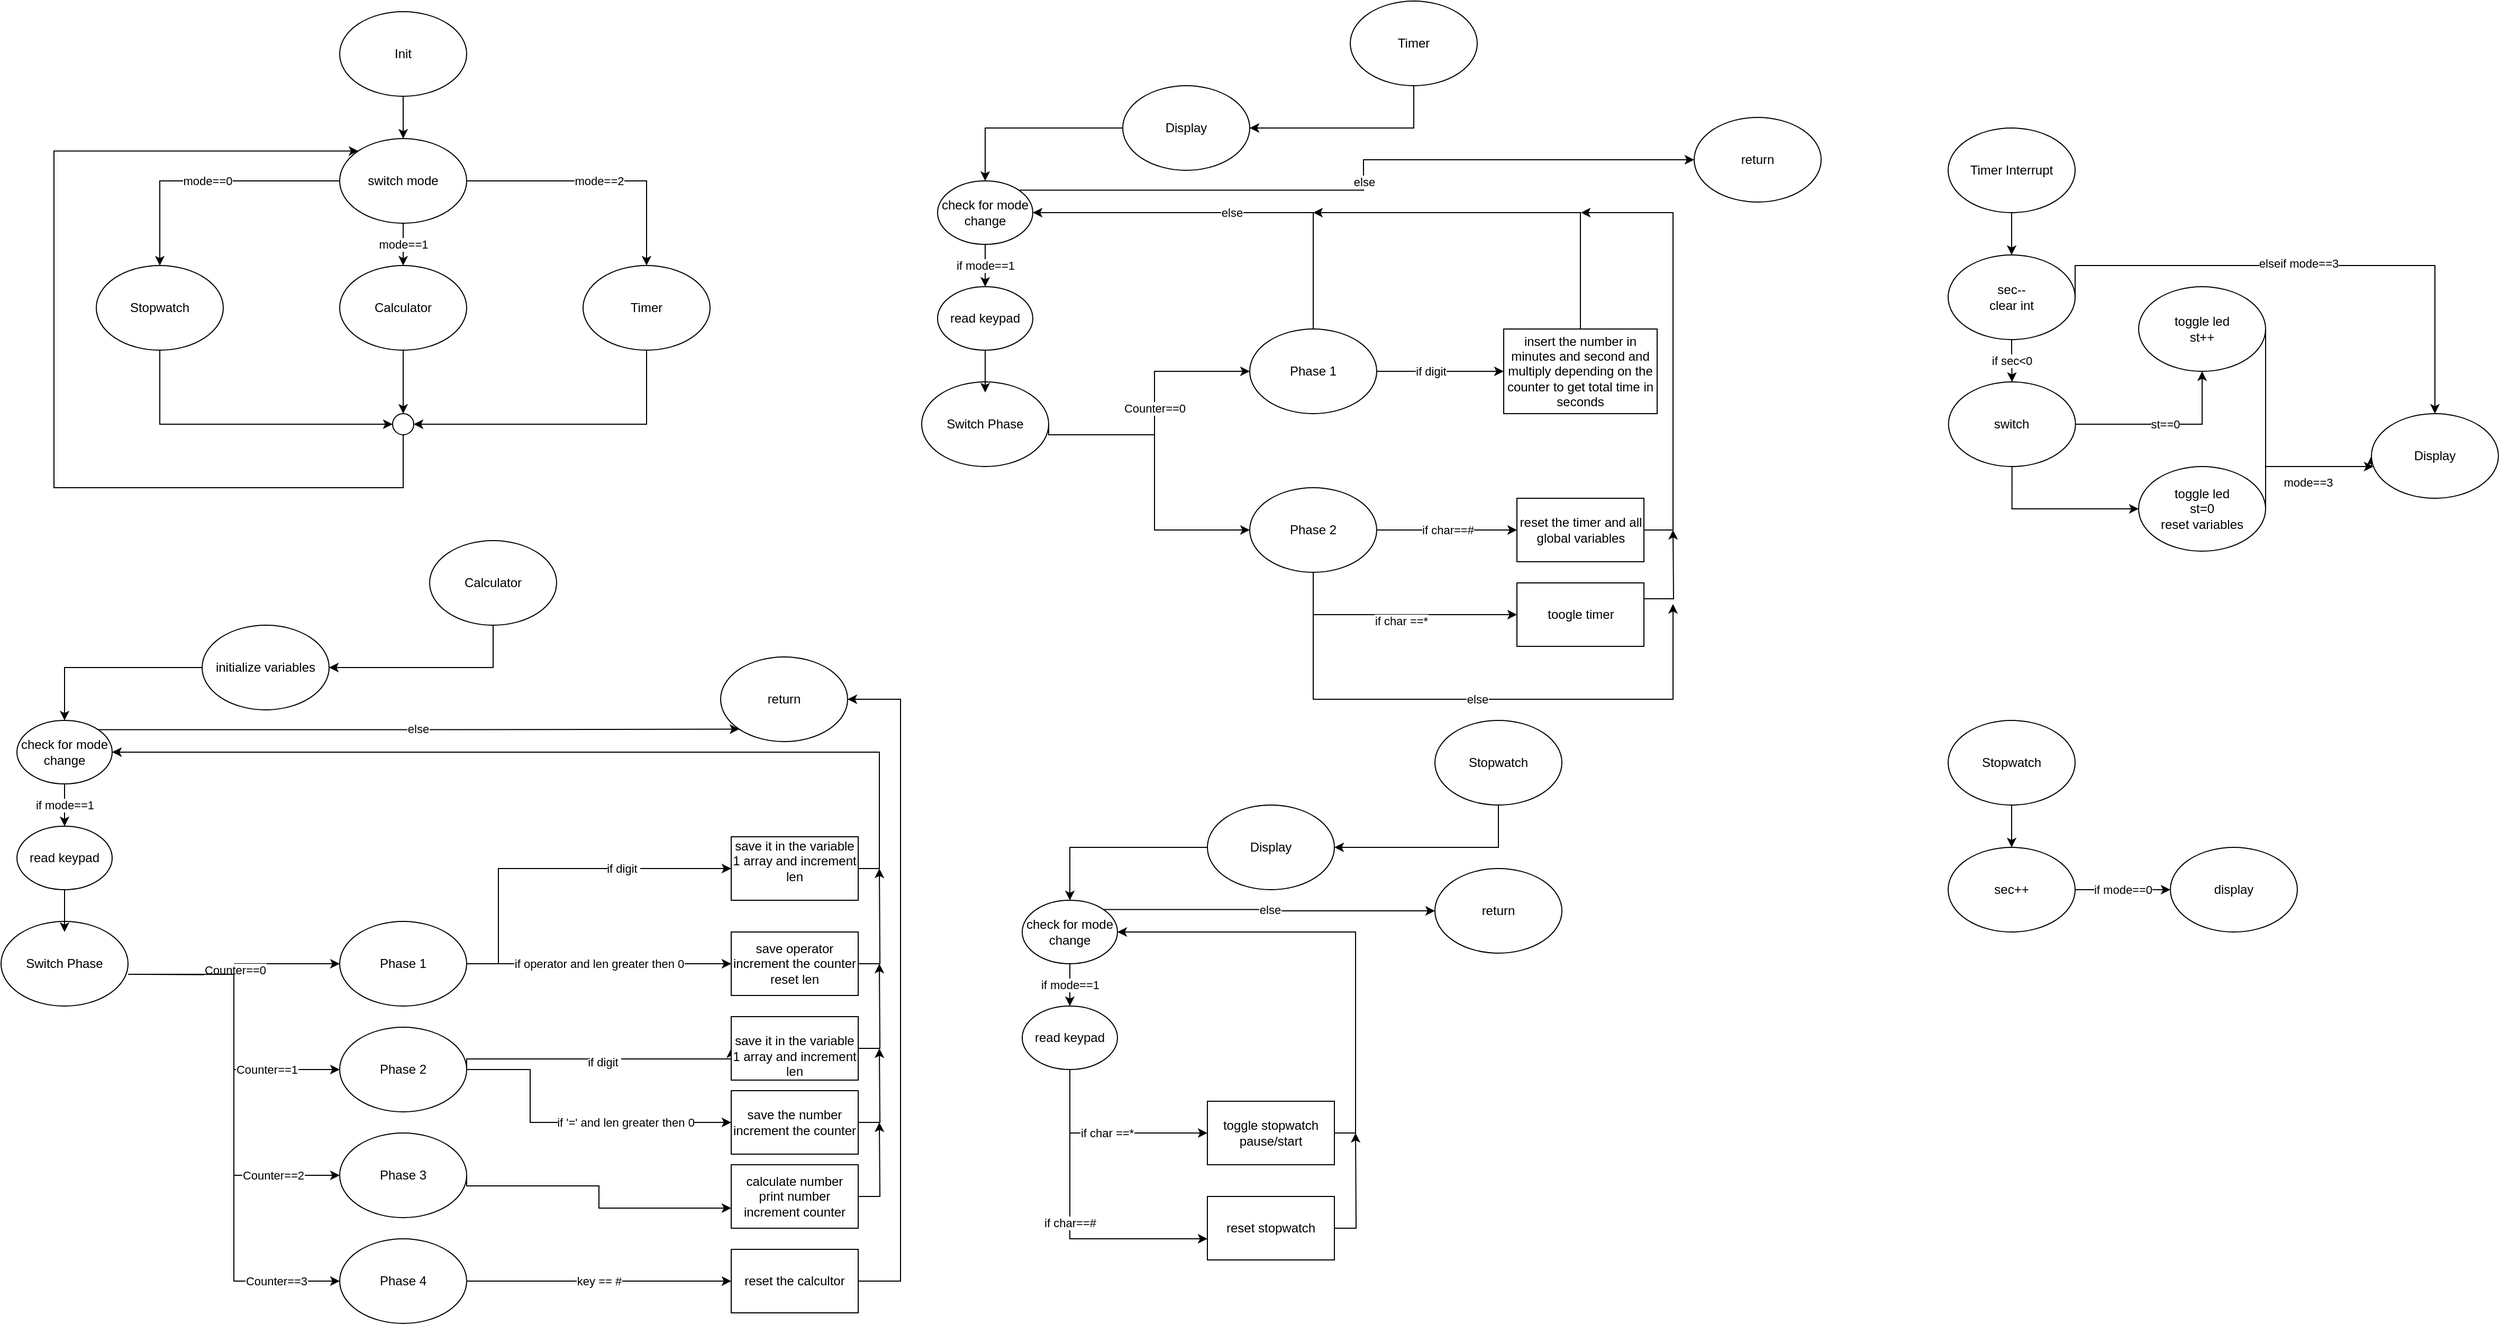 <mxfile version="20.7.4" type="github">
  <diagram id="77W4f3BD5xBHwO88Eti_" name="Page-1">
    <mxGraphModel dx="1032" dy="458" grid="1" gridSize="10" guides="1" tooltips="1" connect="1" arrows="1" fold="1" page="1" pageScale="1" pageWidth="850" pageHeight="1100" math="0" shadow="0">
      <root>
        <mxCell id="0" />
        <mxCell id="1" parent="0" />
        <mxCell id="eg7OGDqjugm1QDnJoyaa-2" style="edgeStyle=orthogonalEdgeStyle;rounded=0;orthogonalLoop=1;jettySize=auto;html=1;" parent="1" source="eg7OGDqjugm1QDnJoyaa-1" target="eg7OGDqjugm1QDnJoyaa-3" edge="1">
          <mxGeometry relative="1" as="geometry">
            <mxPoint x="400" y="170" as="targetPoint" />
          </mxGeometry>
        </mxCell>
        <mxCell id="eg7OGDqjugm1QDnJoyaa-1" value="Init" style="ellipse;whiteSpace=wrap;html=1;" parent="1" vertex="1">
          <mxGeometry x="340" y="10" width="120" height="80" as="geometry" />
        </mxCell>
        <mxCell id="eg7OGDqjugm1QDnJoyaa-4" value="mode==0" style="edgeStyle=orthogonalEdgeStyle;rounded=0;orthogonalLoop=1;jettySize=auto;html=1;entryX=0.5;entryY=0;entryDx=0;entryDy=0;" parent="1" source="eg7OGDqjugm1QDnJoyaa-3" target="eg7OGDqjugm1QDnJoyaa-5" edge="1">
          <mxGeometry relative="1" as="geometry">
            <mxPoint x="160" y="240" as="targetPoint" />
          </mxGeometry>
        </mxCell>
        <mxCell id="eg7OGDqjugm1QDnJoyaa-8" value="mode==1" style="edgeStyle=orthogonalEdgeStyle;rounded=0;orthogonalLoop=1;jettySize=auto;html=1;entryX=0.5;entryY=0;entryDx=0;entryDy=0;" parent="1" source="eg7OGDqjugm1QDnJoyaa-3" target="eg7OGDqjugm1QDnJoyaa-6" edge="1">
          <mxGeometry relative="1" as="geometry" />
        </mxCell>
        <mxCell id="eg7OGDqjugm1QDnJoyaa-9" value="mode==2" style="edgeStyle=orthogonalEdgeStyle;rounded=0;orthogonalLoop=1;jettySize=auto;html=1;exitX=1;exitY=0.5;exitDx=0;exitDy=0;entryX=0.5;entryY=0;entryDx=0;entryDy=0;" parent="1" source="eg7OGDqjugm1QDnJoyaa-3" target="eg7OGDqjugm1QDnJoyaa-7" edge="1">
          <mxGeometry relative="1" as="geometry" />
        </mxCell>
        <mxCell id="eg7OGDqjugm1QDnJoyaa-3" value="switch mode" style="ellipse;whiteSpace=wrap;html=1;" parent="1" vertex="1">
          <mxGeometry x="340" y="130" width="120" height="80" as="geometry" />
        </mxCell>
        <mxCell id="eg7OGDqjugm1QDnJoyaa-10" style="edgeStyle=orthogonalEdgeStyle;rounded=0;orthogonalLoop=1;jettySize=auto;html=1;entryX=0;entryY=0.5;entryDx=0;entryDy=0;" parent="1" source="eg7OGDqjugm1QDnJoyaa-5" target="eg7OGDqjugm1QDnJoyaa-13" edge="1">
          <mxGeometry relative="1" as="geometry">
            <mxPoint x="170" y="400" as="targetPoint" />
            <Array as="points">
              <mxPoint x="170" y="400" />
            </Array>
          </mxGeometry>
        </mxCell>
        <mxCell id="eg7OGDqjugm1QDnJoyaa-5" value="Stopwatch" style="ellipse;whiteSpace=wrap;html=1;" parent="1" vertex="1">
          <mxGeometry x="110" y="250" width="120" height="80" as="geometry" />
        </mxCell>
        <mxCell id="eg7OGDqjugm1QDnJoyaa-11" style="edgeStyle=orthogonalEdgeStyle;rounded=0;orthogonalLoop=1;jettySize=auto;html=1;" parent="1" source="eg7OGDqjugm1QDnJoyaa-6" target="eg7OGDqjugm1QDnJoyaa-13" edge="1">
          <mxGeometry relative="1" as="geometry">
            <mxPoint x="400" y="370" as="targetPoint" />
          </mxGeometry>
        </mxCell>
        <mxCell id="eg7OGDqjugm1QDnJoyaa-6" value="Calculator" style="ellipse;whiteSpace=wrap;html=1;" parent="1" vertex="1">
          <mxGeometry x="340" y="250" width="120" height="80" as="geometry" />
        </mxCell>
        <mxCell id="eg7OGDqjugm1QDnJoyaa-16" style="edgeStyle=orthogonalEdgeStyle;rounded=0;orthogonalLoop=1;jettySize=auto;html=1;exitX=0.5;exitY=1;exitDx=0;exitDy=0;entryX=1;entryY=0.5;entryDx=0;entryDy=0;" parent="1" source="eg7OGDqjugm1QDnJoyaa-7" target="eg7OGDqjugm1QDnJoyaa-13" edge="1">
          <mxGeometry relative="1" as="geometry" />
        </mxCell>
        <mxCell id="eg7OGDqjugm1QDnJoyaa-7" value="Timer" style="ellipse;whiteSpace=wrap;html=1;" parent="1" vertex="1">
          <mxGeometry x="570" y="250" width="120" height="80" as="geometry" />
        </mxCell>
        <mxCell id="eg7OGDqjugm1QDnJoyaa-15" style="edgeStyle=orthogonalEdgeStyle;rounded=0;orthogonalLoop=1;jettySize=auto;html=1;entryX=0;entryY=0;entryDx=0;entryDy=0;" parent="1" source="eg7OGDqjugm1QDnJoyaa-13" target="eg7OGDqjugm1QDnJoyaa-3" edge="1">
          <mxGeometry relative="1" as="geometry">
            <mxPoint x="70" y="40" as="targetPoint" />
            <Array as="points">
              <mxPoint x="400" y="460" />
              <mxPoint x="70" y="460" />
              <mxPoint x="70" y="142" />
            </Array>
          </mxGeometry>
        </mxCell>
        <mxCell id="eg7OGDqjugm1QDnJoyaa-13" value="" style="ellipse;whiteSpace=wrap;html=1;" parent="1" vertex="1">
          <mxGeometry x="390" y="390" width="20" height="20" as="geometry" />
        </mxCell>
        <mxCell id="eg7OGDqjugm1QDnJoyaa-19" style="edgeStyle=orthogonalEdgeStyle;rounded=0;orthogonalLoop=1;jettySize=auto;html=1;exitX=0.5;exitY=1;exitDx=0;exitDy=0;entryX=1;entryY=0.5;entryDx=0;entryDy=0;" parent="1" source="eg7OGDqjugm1QDnJoyaa-17" target="eg7OGDqjugm1QDnJoyaa-20" edge="1">
          <mxGeometry relative="1" as="geometry">
            <mxPoint x="170" y="770" as="targetPoint" />
            <Array as="points" />
          </mxGeometry>
        </mxCell>
        <mxCell id="eg7OGDqjugm1QDnJoyaa-17" value="Calculator" style="ellipse;whiteSpace=wrap;html=1;" parent="1" vertex="1">
          <mxGeometry x="425" y="510" width="120" height="80" as="geometry" />
        </mxCell>
        <mxCell id="eg7OGDqjugm1QDnJoyaa-50" style="edgeStyle=orthogonalEdgeStyle;rounded=0;orthogonalLoop=1;jettySize=auto;html=1;exitX=0;exitY=0.5;exitDx=0;exitDy=0;" parent="1" source="eg7OGDqjugm1QDnJoyaa-20" target="eg7OGDqjugm1QDnJoyaa-51" edge="1">
          <mxGeometry relative="1" as="geometry">
            <mxPoint x="170.308" y="720" as="targetPoint" />
          </mxGeometry>
        </mxCell>
        <mxCell id="eg7OGDqjugm1QDnJoyaa-20" value="initialize variables" style="ellipse;whiteSpace=wrap;html=1;" parent="1" vertex="1">
          <mxGeometry x="210" y="590" width="120" height="80" as="geometry" />
        </mxCell>
        <mxCell id="eg7OGDqjugm1QDnJoyaa-23" value="Counter==0" style="edgeStyle=orthogonalEdgeStyle;rounded=0;orthogonalLoop=1;jettySize=auto;html=1;exitX=1;exitY=0.5;exitDx=0;exitDy=0;" parent="1" target="eg7OGDqjugm1QDnJoyaa-24" edge="1">
          <mxGeometry relative="1" as="geometry">
            <mxPoint x="360" y="890" as="targetPoint" />
            <mxPoint x="140.0" y="920" as="sourcePoint" />
          </mxGeometry>
        </mxCell>
        <mxCell id="eg7OGDqjugm1QDnJoyaa-25" value="&lt;span style=&quot;color: rgb(0, 0, 0); font-family: Helvetica; font-size: 11px; font-style: normal; font-variant-ligatures: normal; font-variant-caps: normal; font-weight: 400; letter-spacing: normal; orphans: 2; text-align: center; text-indent: 0px; text-transform: none; widows: 2; word-spacing: 0px; -webkit-text-stroke-width: 0px; background-color: rgb(255, 255, 255); text-decoration-thickness: initial; text-decoration-style: initial; text-decoration-color: initial; float: none; display: inline !important;&quot;&gt;Counter==1&lt;/span&gt;" style="edgeStyle=orthogonalEdgeStyle;rounded=0;orthogonalLoop=1;jettySize=auto;html=1;exitX=1;exitY=0.5;exitDx=0;exitDy=0;" parent="1" target="eg7OGDqjugm1QDnJoyaa-26" edge="1">
          <mxGeometry x="0.524" relative="1" as="geometry">
            <mxPoint x="250" y="1060" as="targetPoint" />
            <mxPoint x="140.0" y="920" as="sourcePoint" />
            <Array as="points">
              <mxPoint x="240" y="920" />
              <mxPoint x="240" y="1010" />
            </Array>
            <mxPoint as="offset" />
          </mxGeometry>
        </mxCell>
        <mxCell id="eg7OGDqjugm1QDnJoyaa-28" value="&lt;span style=&quot;color: rgb(0, 0, 0); font-family: Helvetica; font-size: 11px; font-style: normal; font-variant-ligatures: normal; font-variant-caps: normal; font-weight: 400; letter-spacing: normal; orphans: 2; text-align: center; text-indent: 0px; text-transform: none; widows: 2; word-spacing: 0px; -webkit-text-stroke-width: 0px; background-color: rgb(255, 255, 255); text-decoration-thickness: initial; text-decoration-style: initial; text-decoration-color: initial; float: none; display: inline !important;&quot;&gt;Counter==2&lt;/span&gt;" style="edgeStyle=orthogonalEdgeStyle;rounded=0;orthogonalLoop=1;jettySize=auto;html=1;exitX=1;exitY=0.5;exitDx=0;exitDy=0;entryX=0;entryY=0.5;entryDx=0;entryDy=0;" parent="1" target="eg7OGDqjugm1QDnJoyaa-27" edge="1">
          <mxGeometry x="0.677" relative="1" as="geometry">
            <mxPoint x="140.0" y="920" as="sourcePoint" />
            <Array as="points">
              <mxPoint x="240" y="920" />
              <mxPoint x="240" y="1110" />
            </Array>
            <mxPoint as="offset" />
          </mxGeometry>
        </mxCell>
        <mxCell id="eg7OGDqjugm1QDnJoyaa-30" value="&lt;span style=&quot;color: rgb(0, 0, 0); font-family: Helvetica; font-size: 11px; font-style: normal; font-variant-ligatures: normal; font-variant-caps: normal; font-weight: 400; letter-spacing: normal; orphans: 2; text-align: center; text-indent: 0px; text-transform: none; widows: 2; word-spacing: 0px; -webkit-text-stroke-width: 0px; background-color: rgb(255, 255, 255); text-decoration-thickness: initial; text-decoration-style: initial; text-decoration-color: initial; float: none; display: inline !important;&quot;&gt;Counter==3&lt;/span&gt;" style="edgeStyle=orthogonalEdgeStyle;rounded=0;orthogonalLoop=1;jettySize=auto;html=1;exitX=1;exitY=0.5;exitDx=0;exitDy=0;entryX=0;entryY=0.5;entryDx=0;entryDy=0;" parent="1" target="eg7OGDqjugm1QDnJoyaa-29" edge="1">
          <mxGeometry x="0.756" relative="1" as="geometry">
            <mxPoint x="140.0" y="920" as="sourcePoint" />
            <Array as="points">
              <mxPoint x="240" y="920" />
              <mxPoint x="240" y="1210" />
            </Array>
            <mxPoint as="offset" />
          </mxGeometry>
        </mxCell>
        <mxCell id="eg7OGDqjugm1QDnJoyaa-22" value="Switch Phase" style="ellipse;whiteSpace=wrap;html=1;" parent="1" vertex="1">
          <mxGeometry x="20" y="870" width="120" height="80" as="geometry" />
        </mxCell>
        <mxCell id="eg7OGDqjugm1QDnJoyaa-33" value="if digit&amp;nbsp;" style="edgeStyle=orthogonalEdgeStyle;rounded=0;orthogonalLoop=1;jettySize=auto;html=1;entryX=0;entryY=0.5;entryDx=0;entryDy=0;exitX=1;exitY=0.5;exitDx=0;exitDy=0;" parent="1" source="eg7OGDqjugm1QDnJoyaa-24" target="eg7OGDqjugm1QDnJoyaa-39" edge="1">
          <mxGeometry x="0.398" relative="1" as="geometry">
            <mxPoint x="700" y="820" as="targetPoint" />
            <mxPoint x="480" y="900" as="sourcePoint" />
            <Array as="points">
              <mxPoint x="490" y="910" />
              <mxPoint x="490" y="820" />
            </Array>
            <mxPoint as="offset" />
          </mxGeometry>
        </mxCell>
        <mxCell id="eg7OGDqjugm1QDnJoyaa-35" value="if operator and len greater then 0" style="edgeStyle=orthogonalEdgeStyle;rounded=0;orthogonalLoop=1;jettySize=auto;html=1;exitX=1;exitY=0.5;exitDx=0;exitDy=0;" parent="1" source="eg7OGDqjugm1QDnJoyaa-24" target="eg7OGDqjugm1QDnJoyaa-40" edge="1">
          <mxGeometry relative="1" as="geometry">
            <mxPoint x="700" y="910" as="targetPoint" />
          </mxGeometry>
        </mxCell>
        <mxCell id="eg7OGDqjugm1QDnJoyaa-24" value="Phase 1" style="ellipse;whiteSpace=wrap;html=1;" parent="1" vertex="1">
          <mxGeometry x="340" y="870" width="120" height="80" as="geometry" />
        </mxCell>
        <mxCell id="eg7OGDqjugm1QDnJoyaa-37" value="&#xa;&lt;span style=&quot;color: rgb(0, 0, 0); font-family: Helvetica; font-size: 11px; font-style: normal; font-variant-ligatures: normal; font-variant-caps: normal; font-weight: 400; letter-spacing: normal; orphans: 2; text-align: center; text-indent: 0px; text-transform: none; widows: 2; word-spacing: 0px; -webkit-text-stroke-width: 0px; background-color: rgb(255, 255, 255); text-decoration-thickness: initial; text-decoration-style: initial; text-decoration-color: initial; float: none; display: inline !important;&quot;&gt;if digit&amp;nbsp;&lt;/span&gt;&#xa;&#xa;" style="edgeStyle=orthogonalEdgeStyle;rounded=0;orthogonalLoop=1;jettySize=auto;html=1;exitX=1;exitY=0.5;exitDx=0;exitDy=0;entryX=0;entryY=0.5;entryDx=0;entryDy=0;" parent="1" source="eg7OGDqjugm1QDnJoyaa-26" target="eg7OGDqjugm1QDnJoyaa-41" edge="1">
          <mxGeometry x="0.037" y="-10" relative="1" as="geometry">
            <mxPoint x="700" y="1000" as="targetPoint" />
            <Array as="points">
              <mxPoint x="460" y="1000" />
            </Array>
            <mxPoint as="offset" />
          </mxGeometry>
        </mxCell>
        <mxCell id="eg7OGDqjugm1QDnJoyaa-42" value="&lt;span style=&quot;color: rgb(0, 0, 0); font-family: Helvetica; font-size: 11px; font-style: normal; font-variant-ligatures: normal; font-variant-caps: normal; font-weight: 400; letter-spacing: normal; orphans: 2; text-align: center; text-indent: 0px; text-transform: none; widows: 2; word-spacing: 0px; -webkit-text-stroke-width: 0px; background-color: rgb(255, 255, 255); text-decoration-thickness: initial; text-decoration-style: initial; text-decoration-color: initial; float: none; display: inline !important;&quot;&gt;if &#39;=&#39; and len greater then 0&lt;/span&gt;" style="edgeStyle=orthogonalEdgeStyle;rounded=0;orthogonalLoop=1;jettySize=auto;html=1;exitX=1;exitY=0.5;exitDx=0;exitDy=0;" parent="1" source="eg7OGDqjugm1QDnJoyaa-26" target="eg7OGDqjugm1QDnJoyaa-43" edge="1">
          <mxGeometry x="0.333" relative="1" as="geometry">
            <mxPoint x="490" y="1060" as="targetPoint" />
            <Array as="points">
              <mxPoint x="520" y="1010" />
              <mxPoint x="520" y="1060" />
            </Array>
            <mxPoint as="offset" />
          </mxGeometry>
        </mxCell>
        <mxCell id="eg7OGDqjugm1QDnJoyaa-26" value="Phase 2" style="ellipse;whiteSpace=wrap;html=1;" parent="1" vertex="1">
          <mxGeometry x="340" y="970" width="120" height="80" as="geometry" />
        </mxCell>
        <mxCell id="eg7OGDqjugm1QDnJoyaa-44" style="edgeStyle=orthogonalEdgeStyle;rounded=0;orthogonalLoop=1;jettySize=auto;html=1;exitX=1;exitY=0.5;exitDx=0;exitDy=0;" parent="1" source="eg7OGDqjugm1QDnJoyaa-27" target="eg7OGDqjugm1QDnJoyaa-45" edge="1">
          <mxGeometry relative="1" as="geometry">
            <mxPoint x="670" y="1130" as="targetPoint" />
            <Array as="points">
              <mxPoint x="460" y="1120" />
              <mxPoint x="585" y="1120" />
              <mxPoint x="585" y="1141" />
            </Array>
          </mxGeometry>
        </mxCell>
        <mxCell id="eg7OGDqjugm1QDnJoyaa-27" value="Phase 3" style="ellipse;whiteSpace=wrap;html=1;" parent="1" vertex="1">
          <mxGeometry x="340" y="1070" width="120" height="80" as="geometry" />
        </mxCell>
        <mxCell id="eg7OGDqjugm1QDnJoyaa-46" value="key == #" style="edgeStyle=orthogonalEdgeStyle;rounded=0;orthogonalLoop=1;jettySize=auto;html=1;exitX=1;exitY=0.5;exitDx=0;exitDy=0;" parent="1" source="eg7OGDqjugm1QDnJoyaa-29" target="eg7OGDqjugm1QDnJoyaa-47" edge="1">
          <mxGeometry relative="1" as="geometry">
            <mxPoint x="700" y="1210" as="targetPoint" />
          </mxGeometry>
        </mxCell>
        <mxCell id="eg7OGDqjugm1QDnJoyaa-29" value="Phase 4" style="ellipse;whiteSpace=wrap;html=1;" parent="1" vertex="1">
          <mxGeometry x="340" y="1170" width="120" height="80" as="geometry" />
        </mxCell>
        <mxCell id="eg7OGDqjugm1QDnJoyaa-32" style="edgeStyle=orthogonalEdgeStyle;rounded=0;orthogonalLoop=1;jettySize=auto;html=1;exitX=0.5;exitY=1;exitDx=0;exitDy=0;entryX=0.5;entryY=0;entryDx=0;entryDy=0;" parent="1" source="eg7OGDqjugm1QDnJoyaa-31" edge="1">
          <mxGeometry relative="1" as="geometry">
            <mxPoint x="80" y="880" as="targetPoint" />
          </mxGeometry>
        </mxCell>
        <mxCell id="eg7OGDqjugm1QDnJoyaa-31" value="read keypad" style="ellipse;whiteSpace=wrap;html=1;" parent="1" vertex="1">
          <mxGeometry x="35" y="780" width="90" height="60" as="geometry" />
        </mxCell>
        <mxCell id="eg7OGDqjugm1QDnJoyaa-49" style="edgeStyle=orthogonalEdgeStyle;rounded=0;orthogonalLoop=1;jettySize=auto;html=1;exitX=1;exitY=0.5;exitDx=0;exitDy=0;entryX=1;entryY=0.5;entryDx=0;entryDy=0;" parent="1" source="eg7OGDqjugm1QDnJoyaa-39" target="eg7OGDqjugm1QDnJoyaa-51" edge="1">
          <mxGeometry relative="1" as="geometry">
            <mxPoint x="230" y="750" as="targetPoint" />
          </mxGeometry>
        </mxCell>
        <mxCell id="eg7OGDqjugm1QDnJoyaa-39" value="&#xa;&lt;span style=&quot;color: rgb(0, 0, 0); font-family: Helvetica; font-size: 12px; font-style: normal; font-variant-ligatures: normal; font-variant-caps: normal; font-weight: 400; letter-spacing: normal; orphans: 2; text-align: center; text-indent: 0px; text-transform: none; widows: 2; word-spacing: 0px; -webkit-text-stroke-width: 0px; background-color: rgb(251, 251, 251); text-decoration-thickness: initial; text-decoration-style: initial; text-decoration-color: initial; float: none; display: inline !important;&quot;&gt;save it in the variable 1 array and increment len&lt;/span&gt;&#xa;&#xa;" style="rounded=0;whiteSpace=wrap;html=1;" parent="1" vertex="1">
          <mxGeometry x="710" y="790" width="120" height="60" as="geometry" />
        </mxCell>
        <mxCell id="eg7OGDqjugm1QDnJoyaa-53" style="edgeStyle=orthogonalEdgeStyle;rounded=0;orthogonalLoop=1;jettySize=auto;html=1;exitX=1;exitY=0.5;exitDx=0;exitDy=0;" parent="1" source="eg7OGDqjugm1QDnJoyaa-40" edge="1">
          <mxGeometry relative="1" as="geometry">
            <mxPoint x="850.0" y="820" as="targetPoint" />
          </mxGeometry>
        </mxCell>
        <mxCell id="eg7OGDqjugm1QDnJoyaa-40" value="save operator&lt;br&gt;increment the counter&lt;br&gt;reset len" style="rounded=0;whiteSpace=wrap;html=1;" parent="1" vertex="1">
          <mxGeometry x="710" y="880" width="120" height="60" as="geometry" />
        </mxCell>
        <mxCell id="eg7OGDqjugm1QDnJoyaa-54" style="edgeStyle=orthogonalEdgeStyle;rounded=0;orthogonalLoop=1;jettySize=auto;html=1;exitX=1;exitY=0.5;exitDx=0;exitDy=0;" parent="1" source="eg7OGDqjugm1QDnJoyaa-41" edge="1">
          <mxGeometry relative="1" as="geometry">
            <mxPoint x="850.0" y="910" as="targetPoint" />
          </mxGeometry>
        </mxCell>
        <mxCell id="eg7OGDqjugm1QDnJoyaa-41" value="&lt;br style=&quot;border-color: var(--border-color);&quot;&gt;&lt;span style=&quot;border-color: var(--border-color);&quot;&gt;save it in the variable 1 array and increment len&lt;/span&gt;" style="rounded=0;whiteSpace=wrap;html=1;" parent="1" vertex="1">
          <mxGeometry x="710" y="960" width="120" height="60" as="geometry" />
        </mxCell>
        <mxCell id="eg7OGDqjugm1QDnJoyaa-55" style="edgeStyle=orthogonalEdgeStyle;rounded=0;orthogonalLoop=1;jettySize=auto;html=1;exitX=1;exitY=0.5;exitDx=0;exitDy=0;" parent="1" source="eg7OGDqjugm1QDnJoyaa-43" edge="1">
          <mxGeometry relative="1" as="geometry">
            <mxPoint x="850" y="990" as="targetPoint" />
          </mxGeometry>
        </mxCell>
        <mxCell id="eg7OGDqjugm1QDnJoyaa-43" value="save the number&lt;br&gt;increment the counter" style="rounded=0;whiteSpace=wrap;html=1;" parent="1" vertex="1">
          <mxGeometry x="710" y="1030" width="120" height="60" as="geometry" />
        </mxCell>
        <mxCell id="eg7OGDqjugm1QDnJoyaa-56" style="edgeStyle=orthogonalEdgeStyle;rounded=0;orthogonalLoop=1;jettySize=auto;html=1;exitX=1;exitY=0.5;exitDx=0;exitDy=0;" parent="1" source="eg7OGDqjugm1QDnJoyaa-45" edge="1">
          <mxGeometry relative="1" as="geometry">
            <mxPoint x="850" y="1060" as="targetPoint" />
          </mxGeometry>
        </mxCell>
        <mxCell id="eg7OGDqjugm1QDnJoyaa-45" value="calculate number&lt;br&gt;print number&lt;br&gt;increment counter" style="rounded=0;whiteSpace=wrap;html=1;" parent="1" vertex="1">
          <mxGeometry x="710" y="1100" width="120" height="60" as="geometry" />
        </mxCell>
        <mxCell id="eg7OGDqjugm1QDnJoyaa-48" style="edgeStyle=orthogonalEdgeStyle;rounded=0;orthogonalLoop=1;jettySize=auto;html=1;exitX=1;exitY=0.5;exitDx=0;exitDy=0;entryX=1;entryY=0.5;entryDx=0;entryDy=0;" parent="1" source="eg7OGDqjugm1QDnJoyaa-47" target="eg7OGDqjugm1QDnJoyaa-58" edge="1">
          <mxGeometry relative="1" as="geometry">
            <mxPoint x="880" y="650" as="targetPoint" />
            <Array as="points">
              <mxPoint x="870" y="1210" />
              <mxPoint x="870" y="660" />
            </Array>
          </mxGeometry>
        </mxCell>
        <mxCell id="eg7OGDqjugm1QDnJoyaa-47" value="reset the calcultor" style="rounded=0;whiteSpace=wrap;html=1;" parent="1" vertex="1">
          <mxGeometry x="710" y="1180" width="120" height="60" as="geometry" />
        </mxCell>
        <mxCell id="eg7OGDqjugm1QDnJoyaa-52" value="if mode==1" style="edgeStyle=orthogonalEdgeStyle;rounded=0;orthogonalLoop=1;jettySize=auto;html=1;exitX=0.5;exitY=1;exitDx=0;exitDy=0;entryX=0.5;entryY=0;entryDx=0;entryDy=0;" parent="1" source="eg7OGDqjugm1QDnJoyaa-51" target="eg7OGDqjugm1QDnJoyaa-31" edge="1">
          <mxGeometry relative="1" as="geometry" />
        </mxCell>
        <mxCell id="eg7OGDqjugm1QDnJoyaa-57" value="else" style="edgeStyle=orthogonalEdgeStyle;rounded=0;orthogonalLoop=1;jettySize=auto;html=1;exitX=1;exitY=0;exitDx=0;exitDy=0;entryX=0;entryY=1;entryDx=0;entryDy=0;" parent="1" source="eg7OGDqjugm1QDnJoyaa-51" target="eg7OGDqjugm1QDnJoyaa-58" edge="1">
          <mxGeometry relative="1" as="geometry">
            <mxPoint x="650" y="688.615" as="targetPoint" />
          </mxGeometry>
        </mxCell>
        <mxCell id="eg7OGDqjugm1QDnJoyaa-51" value="check for mode change" style="ellipse;whiteSpace=wrap;html=1;" parent="1" vertex="1">
          <mxGeometry x="35" y="680" width="90" height="60" as="geometry" />
        </mxCell>
        <mxCell id="eg7OGDqjugm1QDnJoyaa-58" value="return" style="ellipse;whiteSpace=wrap;html=1;" parent="1" vertex="1">
          <mxGeometry x="700" y="619.995" width="120" height="80" as="geometry" />
        </mxCell>
        <mxCell id="bK9KoAZRgSqbkcWry144-1" style="edgeStyle=orthogonalEdgeStyle;rounded=0;orthogonalLoop=1;jettySize=auto;html=1;exitX=0.5;exitY=1;exitDx=0;exitDy=0;entryX=1;entryY=0.5;entryDx=0;entryDy=0;" edge="1" parent="1" source="bK9KoAZRgSqbkcWry144-2" target="bK9KoAZRgSqbkcWry144-4">
          <mxGeometry relative="1" as="geometry">
            <mxPoint x="1040" y="260" as="targetPoint" />
            <Array as="points" />
          </mxGeometry>
        </mxCell>
        <mxCell id="bK9KoAZRgSqbkcWry144-2" value="Timer" style="ellipse;whiteSpace=wrap;html=1;" vertex="1" parent="1">
          <mxGeometry x="1295" width="120" height="80" as="geometry" />
        </mxCell>
        <mxCell id="bK9KoAZRgSqbkcWry144-3" style="edgeStyle=orthogonalEdgeStyle;rounded=0;orthogonalLoop=1;jettySize=auto;html=1;exitX=0;exitY=0.5;exitDx=0;exitDy=0;" edge="1" parent="1" source="bK9KoAZRgSqbkcWry144-4" target="bK9KoAZRgSqbkcWry144-36">
          <mxGeometry relative="1" as="geometry">
            <mxPoint x="1040.308" y="210" as="targetPoint" />
          </mxGeometry>
        </mxCell>
        <mxCell id="bK9KoAZRgSqbkcWry144-4" value="Display" style="ellipse;whiteSpace=wrap;html=1;" vertex="1" parent="1">
          <mxGeometry x="1080" y="80" width="120" height="80" as="geometry" />
        </mxCell>
        <mxCell id="bK9KoAZRgSqbkcWry144-5" value="Counter==0" style="edgeStyle=orthogonalEdgeStyle;rounded=0;orthogonalLoop=1;jettySize=auto;html=1;exitX=1;exitY=0.5;exitDx=0;exitDy=0;entryX=0;entryY=0.5;entryDx=0;entryDy=0;" edge="1" parent="1" target="bK9KoAZRgSqbkcWry144-12">
          <mxGeometry relative="1" as="geometry">
            <mxPoint x="1230" y="380" as="targetPoint" />
            <mxPoint x="1010.0" y="410" as="sourcePoint" />
            <Array as="points">
              <mxPoint x="1110" y="410" />
              <mxPoint x="1110" y="350" />
            </Array>
          </mxGeometry>
        </mxCell>
        <mxCell id="bK9KoAZRgSqbkcWry144-38" style="edgeStyle=orthogonalEdgeStyle;rounded=0;orthogonalLoop=1;jettySize=auto;html=1;exitX=1;exitY=0.5;exitDx=0;exitDy=0;entryX=0;entryY=0.5;entryDx=0;entryDy=0;" edge="1" parent="1" source="bK9KoAZRgSqbkcWry144-9" target="bK9KoAZRgSqbkcWry144-15">
          <mxGeometry x="-0.071" y="10" relative="1" as="geometry">
            <Array as="points">
              <mxPoint x="1010" y="410" />
              <mxPoint x="1110" y="410" />
              <mxPoint x="1110" y="500" />
            </Array>
            <mxPoint y="-1" as="offset" />
          </mxGeometry>
        </mxCell>
        <mxCell id="bK9KoAZRgSqbkcWry144-9" value="Switch Phase" style="ellipse;whiteSpace=wrap;html=1;" vertex="1" parent="1">
          <mxGeometry x="890" y="360" width="120" height="80" as="geometry" />
        </mxCell>
        <mxCell id="bK9KoAZRgSqbkcWry144-39" value="if digit" style="edgeStyle=orthogonalEdgeStyle;rounded=0;orthogonalLoop=1;jettySize=auto;html=1;exitX=1;exitY=0.5;exitDx=0;exitDy=0;entryX=0;entryY=0.5;entryDx=0;entryDy=0;" edge="1" parent="1" source="bK9KoAZRgSqbkcWry144-12" target="bK9KoAZRgSqbkcWry144-40">
          <mxGeometry x="-0.158" relative="1" as="geometry">
            <mxPoint x="1440" y="240" as="targetPoint" />
            <mxPoint as="offset" />
          </mxGeometry>
        </mxCell>
        <mxCell id="bK9KoAZRgSqbkcWry144-41" value="else" style="edgeStyle=orthogonalEdgeStyle;rounded=0;orthogonalLoop=1;jettySize=auto;html=1;exitX=0.5;exitY=0;exitDx=0;exitDy=0;entryX=1;entryY=0.5;entryDx=0;entryDy=0;" edge="1" parent="1" source="bK9KoAZRgSqbkcWry144-12" target="bK9KoAZRgSqbkcWry144-36">
          <mxGeometry relative="1" as="geometry" />
        </mxCell>
        <mxCell id="bK9KoAZRgSqbkcWry144-12" value="Phase 1" style="ellipse;whiteSpace=wrap;html=1;" vertex="1" parent="1">
          <mxGeometry x="1200" y="310" width="120" height="80" as="geometry" />
        </mxCell>
        <mxCell id="bK9KoAZRgSqbkcWry144-43" value="if char==#" style="edgeStyle=orthogonalEdgeStyle;rounded=0;orthogonalLoop=1;jettySize=auto;html=1;exitX=1;exitY=0.5;exitDx=0;exitDy=0;" edge="1" parent="1" source="bK9KoAZRgSqbkcWry144-15" target="bK9KoAZRgSqbkcWry144-44">
          <mxGeometry relative="1" as="geometry">
            <mxPoint x="1450" y="500" as="targetPoint" />
          </mxGeometry>
        </mxCell>
        <mxCell id="bK9KoAZRgSqbkcWry144-46" style="edgeStyle=orthogonalEdgeStyle;rounded=0;orthogonalLoop=1;jettySize=auto;html=1;exitX=0.5;exitY=1;exitDx=0;exitDy=0;entryX=0;entryY=0.5;entryDx=0;entryDy=0;" edge="1" parent="1" source="bK9KoAZRgSqbkcWry144-15" target="bK9KoAZRgSqbkcWry144-47">
          <mxGeometry relative="1" as="geometry">
            <mxPoint x="1440" y="620" as="targetPoint" />
          </mxGeometry>
        </mxCell>
        <mxCell id="bK9KoAZRgSqbkcWry144-49" value="if char ==*" style="edgeLabel;html=1;align=center;verticalAlign=middle;resizable=0;points=[];" vertex="1" connectable="0" parent="bK9KoAZRgSqbkcWry144-46">
          <mxGeometry x="0.058" y="-6" relative="1" as="geometry">
            <mxPoint as="offset" />
          </mxGeometry>
        </mxCell>
        <mxCell id="bK9KoAZRgSqbkcWry144-50" value="else" style="edgeStyle=orthogonalEdgeStyle;rounded=0;orthogonalLoop=1;jettySize=auto;html=1;exitX=0.5;exitY=1;exitDx=0;exitDy=0;" edge="1" parent="1" source="bK9KoAZRgSqbkcWry144-15">
          <mxGeometry relative="1" as="geometry">
            <mxPoint x="1600" y="570" as="targetPoint" />
            <Array as="points">
              <mxPoint x="1260" y="660" />
              <mxPoint x="1600" y="660" />
            </Array>
          </mxGeometry>
        </mxCell>
        <mxCell id="bK9KoAZRgSqbkcWry144-15" value="Phase 2" style="ellipse;whiteSpace=wrap;html=1;" vertex="1" parent="1">
          <mxGeometry x="1200" y="460" width="120" height="80" as="geometry" />
        </mxCell>
        <mxCell id="bK9KoAZRgSqbkcWry144-20" style="edgeStyle=orthogonalEdgeStyle;rounded=0;orthogonalLoop=1;jettySize=auto;html=1;exitX=0.5;exitY=1;exitDx=0;exitDy=0;entryX=0.5;entryY=0;entryDx=0;entryDy=0;" edge="1" parent="1" source="bK9KoAZRgSqbkcWry144-21">
          <mxGeometry relative="1" as="geometry">
            <mxPoint x="950" y="370" as="targetPoint" />
          </mxGeometry>
        </mxCell>
        <mxCell id="bK9KoAZRgSqbkcWry144-21" value="read keypad" style="ellipse;whiteSpace=wrap;html=1;" vertex="1" parent="1">
          <mxGeometry x="905" y="270" width="90" height="60" as="geometry" />
        </mxCell>
        <mxCell id="bK9KoAZRgSqbkcWry144-34" value="if mode==1" style="edgeStyle=orthogonalEdgeStyle;rounded=0;orthogonalLoop=1;jettySize=auto;html=1;exitX=0.5;exitY=1;exitDx=0;exitDy=0;entryX=0.5;entryY=0;entryDx=0;entryDy=0;" edge="1" parent="1" source="bK9KoAZRgSqbkcWry144-36" target="bK9KoAZRgSqbkcWry144-21">
          <mxGeometry relative="1" as="geometry" />
        </mxCell>
        <mxCell id="bK9KoAZRgSqbkcWry144-35" value="else" style="edgeStyle=orthogonalEdgeStyle;rounded=0;orthogonalLoop=1;jettySize=auto;html=1;exitX=1;exitY=0;exitDx=0;exitDy=0;" edge="1" parent="1" source="bK9KoAZRgSqbkcWry144-36" target="bK9KoAZRgSqbkcWry144-37">
          <mxGeometry relative="1" as="geometry">
            <mxPoint x="1520" y="178.615" as="targetPoint" />
          </mxGeometry>
        </mxCell>
        <mxCell id="bK9KoAZRgSqbkcWry144-36" value="check for mode change" style="ellipse;whiteSpace=wrap;html=1;" vertex="1" parent="1">
          <mxGeometry x="905" y="170" width="90" height="60" as="geometry" />
        </mxCell>
        <mxCell id="bK9KoAZRgSqbkcWry144-37" value="return" style="ellipse;whiteSpace=wrap;html=1;" vertex="1" parent="1">
          <mxGeometry x="1620" y="109.995" width="120" height="80" as="geometry" />
        </mxCell>
        <mxCell id="bK9KoAZRgSqbkcWry144-42" style="edgeStyle=orthogonalEdgeStyle;rounded=0;orthogonalLoop=1;jettySize=auto;html=1;exitX=0.5;exitY=0;exitDx=0;exitDy=0;" edge="1" parent="1" source="bK9KoAZRgSqbkcWry144-40">
          <mxGeometry relative="1" as="geometry">
            <mxPoint x="1260" y="200" as="targetPoint" />
            <Array as="points">
              <mxPoint x="1513" y="200" />
            </Array>
          </mxGeometry>
        </mxCell>
        <mxCell id="bK9KoAZRgSqbkcWry144-40" value="insert the number in minutes and second and multiply depending on the counter to get total time in seconds" style="rounded=0;whiteSpace=wrap;html=1;" vertex="1" parent="1">
          <mxGeometry x="1440" y="310" width="145" height="80" as="geometry" />
        </mxCell>
        <mxCell id="bK9KoAZRgSqbkcWry144-45" style="edgeStyle=orthogonalEdgeStyle;rounded=0;orthogonalLoop=1;jettySize=auto;html=1;exitX=1;exitY=0.5;exitDx=0;exitDy=0;" edge="1" parent="1" source="bK9KoAZRgSqbkcWry144-44">
          <mxGeometry relative="1" as="geometry">
            <mxPoint x="1513" y="200" as="targetPoint" />
            <Array as="points">
              <mxPoint x="1600" y="500" />
              <mxPoint x="1600" y="200" />
            </Array>
          </mxGeometry>
        </mxCell>
        <mxCell id="bK9KoAZRgSqbkcWry144-44" value="reset the timer and all global variables" style="rounded=0;whiteSpace=wrap;html=1;" vertex="1" parent="1">
          <mxGeometry x="1452.5" y="470" width="120" height="60" as="geometry" />
        </mxCell>
        <mxCell id="bK9KoAZRgSqbkcWry144-48" style="edgeStyle=orthogonalEdgeStyle;rounded=0;orthogonalLoop=1;jettySize=auto;html=1;exitX=1;exitY=0.25;exitDx=0;exitDy=0;" edge="1" parent="1" source="bK9KoAZRgSqbkcWry144-47">
          <mxGeometry relative="1" as="geometry">
            <mxPoint x="1600" y="500" as="targetPoint" />
          </mxGeometry>
        </mxCell>
        <mxCell id="bK9KoAZRgSqbkcWry144-47" value="toogle timer" style="rounded=0;whiteSpace=wrap;html=1;" vertex="1" parent="1">
          <mxGeometry x="1452.5" y="550" width="120" height="60" as="geometry" />
        </mxCell>
        <mxCell id="bK9KoAZRgSqbkcWry144-51" style="edgeStyle=orthogonalEdgeStyle;rounded=0;orthogonalLoop=1;jettySize=auto;html=1;exitX=0.5;exitY=1;exitDx=0;exitDy=0;entryX=1;entryY=0.5;entryDx=0;entryDy=0;" edge="1" parent="1" source="bK9KoAZRgSqbkcWry144-52" target="bK9KoAZRgSqbkcWry144-54">
          <mxGeometry relative="1" as="geometry">
            <mxPoint x="1120" y="940" as="targetPoint" />
            <Array as="points" />
          </mxGeometry>
        </mxCell>
        <mxCell id="bK9KoAZRgSqbkcWry144-52" value="Stopwatch" style="ellipse;whiteSpace=wrap;html=1;" vertex="1" parent="1">
          <mxGeometry x="1375" y="680" width="120" height="80" as="geometry" />
        </mxCell>
        <mxCell id="bK9KoAZRgSqbkcWry144-53" style="edgeStyle=orthogonalEdgeStyle;rounded=0;orthogonalLoop=1;jettySize=auto;html=1;exitX=0;exitY=0.5;exitDx=0;exitDy=0;" edge="1" parent="1" source="bK9KoAZRgSqbkcWry144-54" target="bK9KoAZRgSqbkcWry144-70">
          <mxGeometry relative="1" as="geometry">
            <mxPoint x="1120.308" y="890" as="targetPoint" />
          </mxGeometry>
        </mxCell>
        <mxCell id="bK9KoAZRgSqbkcWry144-54" value="Display" style="ellipse;whiteSpace=wrap;html=1;" vertex="1" parent="1">
          <mxGeometry x="1160" y="760" width="120" height="80" as="geometry" />
        </mxCell>
        <mxCell id="bK9KoAZRgSqbkcWry144-66" value="if char ==*" style="edgeStyle=orthogonalEdgeStyle;rounded=0;orthogonalLoop=1;jettySize=auto;html=1;exitX=0.5;exitY=1;exitDx=0;exitDy=0;entryX=0;entryY=0.5;entryDx=0;entryDy=0;" edge="1" parent="1" source="bK9KoAZRgSqbkcWry144-67" target="bK9KoAZRgSqbkcWry144-78">
          <mxGeometry relative="1" as="geometry">
            <mxPoint x="1030" y="1050" as="targetPoint" />
          </mxGeometry>
        </mxCell>
        <mxCell id="bK9KoAZRgSqbkcWry144-80" value="if char==#" style="edgeStyle=orthogonalEdgeStyle;rounded=0;orthogonalLoop=1;jettySize=auto;html=1;exitX=0.5;exitY=1;exitDx=0;exitDy=0;" edge="1" parent="1" source="bK9KoAZRgSqbkcWry144-67" target="bK9KoAZRgSqbkcWry144-81">
          <mxGeometry relative="1" as="geometry">
            <mxPoint x="1030.667" y="1140" as="targetPoint" />
            <Array as="points">
              <mxPoint x="1030" y="1170" />
            </Array>
          </mxGeometry>
        </mxCell>
        <mxCell id="bK9KoAZRgSqbkcWry144-67" value="read keypad" style="ellipse;whiteSpace=wrap;html=1;" vertex="1" parent="1">
          <mxGeometry x="985" y="950" width="90" height="60" as="geometry" />
        </mxCell>
        <mxCell id="bK9KoAZRgSqbkcWry144-68" value="if mode==1" style="edgeStyle=orthogonalEdgeStyle;rounded=0;orthogonalLoop=1;jettySize=auto;html=1;exitX=0.5;exitY=1;exitDx=0;exitDy=0;entryX=0.5;entryY=0;entryDx=0;entryDy=0;" edge="1" parent="1" source="bK9KoAZRgSqbkcWry144-70" target="bK9KoAZRgSqbkcWry144-67">
          <mxGeometry relative="1" as="geometry" />
        </mxCell>
        <mxCell id="bK9KoAZRgSqbkcWry144-69" value="else" style="edgeStyle=orthogonalEdgeStyle;rounded=0;orthogonalLoop=1;jettySize=auto;html=1;exitX=1;exitY=0;exitDx=0;exitDy=0;" edge="1" parent="1" source="bK9KoAZRgSqbkcWry144-70" target="bK9KoAZRgSqbkcWry144-71">
          <mxGeometry relative="1" as="geometry">
            <mxPoint x="1600" y="858.615" as="targetPoint" />
          </mxGeometry>
        </mxCell>
        <mxCell id="bK9KoAZRgSqbkcWry144-70" value="check for mode change" style="ellipse;whiteSpace=wrap;html=1;" vertex="1" parent="1">
          <mxGeometry x="985" y="850" width="90" height="60" as="geometry" />
        </mxCell>
        <mxCell id="bK9KoAZRgSqbkcWry144-71" value="return" style="ellipse;whiteSpace=wrap;html=1;" vertex="1" parent="1">
          <mxGeometry x="1375" y="819.995" width="120" height="80" as="geometry" />
        </mxCell>
        <mxCell id="bK9KoAZRgSqbkcWry144-79" style="edgeStyle=orthogonalEdgeStyle;rounded=0;orthogonalLoop=1;jettySize=auto;html=1;exitX=1;exitY=0.5;exitDx=0;exitDy=0;entryX=1;entryY=0.5;entryDx=0;entryDy=0;" edge="1" parent="1" source="bK9KoAZRgSqbkcWry144-78" target="bK9KoAZRgSqbkcWry144-70">
          <mxGeometry relative="1" as="geometry">
            <mxPoint x="1370" y="990" as="targetPoint" />
          </mxGeometry>
        </mxCell>
        <mxCell id="bK9KoAZRgSqbkcWry144-78" value="toggle stopwatch&lt;br&gt;pause/start" style="rounded=0;whiteSpace=wrap;html=1;" vertex="1" parent="1">
          <mxGeometry x="1160" y="1040" width="120" height="60" as="geometry" />
        </mxCell>
        <mxCell id="bK9KoAZRgSqbkcWry144-82" style="edgeStyle=orthogonalEdgeStyle;rounded=0;orthogonalLoop=1;jettySize=auto;html=1;exitX=1;exitY=0.5;exitDx=0;exitDy=0;" edge="1" parent="1" source="bK9KoAZRgSqbkcWry144-81">
          <mxGeometry relative="1" as="geometry">
            <mxPoint x="1300" y="1070" as="targetPoint" />
          </mxGeometry>
        </mxCell>
        <mxCell id="bK9KoAZRgSqbkcWry144-81" value="reset stopwatch" style="rounded=0;whiteSpace=wrap;html=1;" vertex="1" parent="1">
          <mxGeometry x="1159.997" y="1130" width="120" height="60" as="geometry" />
        </mxCell>
        <mxCell id="bK9KoAZRgSqbkcWry144-84" style="edgeStyle=orthogonalEdgeStyle;rounded=0;orthogonalLoop=1;jettySize=auto;html=1;" edge="1" parent="1" source="bK9KoAZRgSqbkcWry144-83" target="bK9KoAZRgSqbkcWry144-85">
          <mxGeometry relative="1" as="geometry">
            <mxPoint x="1920" y="280" as="targetPoint" />
          </mxGeometry>
        </mxCell>
        <mxCell id="bK9KoAZRgSqbkcWry144-83" value="Timer Interrupt" style="ellipse;whiteSpace=wrap;html=1;" vertex="1" parent="1">
          <mxGeometry x="1860" y="120" width="120" height="80" as="geometry" />
        </mxCell>
        <mxCell id="bK9KoAZRgSqbkcWry144-88" value="if sec&amp;lt;0" style="edgeStyle=orthogonalEdgeStyle;rounded=0;orthogonalLoop=1;jettySize=auto;html=1;exitX=0.5;exitY=1;exitDx=0;exitDy=0;" edge="1" parent="1" source="bK9KoAZRgSqbkcWry144-85" target="bK9KoAZRgSqbkcWry144-89">
          <mxGeometry x="-0.0" relative="1" as="geometry">
            <mxPoint x="1920.345" y="400" as="targetPoint" />
            <Array as="points">
              <mxPoint x="1920" y="330" />
              <mxPoint x="1920" y="330" />
            </Array>
            <mxPoint as="offset" />
          </mxGeometry>
        </mxCell>
        <mxCell id="bK9KoAZRgSqbkcWry144-109" style="edgeStyle=orthogonalEdgeStyle;rounded=0;orthogonalLoop=1;jettySize=auto;html=1;exitX=1;exitY=0.5;exitDx=0;exitDy=0;entryX=0.5;entryY=0;entryDx=0;entryDy=0;" edge="1" parent="1" source="bK9KoAZRgSqbkcWry144-85" target="bK9KoAZRgSqbkcWry144-106">
          <mxGeometry relative="1" as="geometry">
            <mxPoint x="2020" y="190" as="targetPoint" />
            <Array as="points">
              <mxPoint x="1980" y="250" />
              <mxPoint x="2320" y="250" />
            </Array>
          </mxGeometry>
        </mxCell>
        <mxCell id="bK9KoAZRgSqbkcWry144-110" value="elseif mode==3" style="edgeLabel;html=1;align=center;verticalAlign=middle;resizable=0;points=[];" vertex="1" connectable="0" parent="bK9KoAZRgSqbkcWry144-109">
          <mxGeometry x="-0.056" y="2" relative="1" as="geometry">
            <mxPoint as="offset" />
          </mxGeometry>
        </mxCell>
        <mxCell id="bK9KoAZRgSqbkcWry144-85" value="sec--&lt;br&gt;clear int" style="ellipse;whiteSpace=wrap;html=1;" vertex="1" parent="1">
          <mxGeometry x="1860" y="240" width="120" height="80" as="geometry" />
        </mxCell>
        <mxCell id="bK9KoAZRgSqbkcWry144-90" value="st==0" style="edgeStyle=orthogonalEdgeStyle;rounded=0;orthogonalLoop=1;jettySize=auto;html=1;exitX=1;exitY=0.5;exitDx=0;exitDy=0;" edge="1" parent="1" source="bK9KoAZRgSqbkcWry144-89" target="bK9KoAZRgSqbkcWry144-91">
          <mxGeometry relative="1" as="geometry">
            <mxPoint x="2050" y="400.172" as="targetPoint" />
          </mxGeometry>
        </mxCell>
        <mxCell id="bK9KoAZRgSqbkcWry144-92" style="edgeStyle=orthogonalEdgeStyle;rounded=0;orthogonalLoop=1;jettySize=auto;html=1;exitX=0.5;exitY=1;exitDx=0;exitDy=0;" edge="1" parent="1" source="bK9KoAZRgSqbkcWry144-89" target="bK9KoAZRgSqbkcWry144-93">
          <mxGeometry relative="1" as="geometry">
            <mxPoint x="2060" y="500" as="targetPoint" />
            <Array as="points">
              <mxPoint x="1920" y="480" />
            </Array>
          </mxGeometry>
        </mxCell>
        <mxCell id="bK9KoAZRgSqbkcWry144-89" value="switch" style="ellipse;whiteSpace=wrap;html=1;" vertex="1" parent="1">
          <mxGeometry x="1860.345" y="360" width="120" height="80" as="geometry" />
        </mxCell>
        <mxCell id="bK9KoAZRgSqbkcWry144-105" style="edgeStyle=orthogonalEdgeStyle;rounded=0;orthogonalLoop=1;jettySize=auto;html=1;exitX=1;exitY=0.5;exitDx=0;exitDy=0;" edge="1" parent="1" source="bK9KoAZRgSqbkcWry144-91" target="bK9KoAZRgSqbkcWry144-106">
          <mxGeometry relative="1" as="geometry">
            <mxPoint x="2280" y="400" as="targetPoint" />
            <Array as="points">
              <mxPoint x="2160" y="440" />
            </Array>
          </mxGeometry>
        </mxCell>
        <mxCell id="bK9KoAZRgSqbkcWry144-107" value="mode==3" style="edgeLabel;html=1;align=center;verticalAlign=middle;resizable=0;points=[];" vertex="1" connectable="0" parent="bK9KoAZRgSqbkcWry144-105">
          <mxGeometry x="-0.696" y="2" relative="1" as="geometry">
            <mxPoint x="38" y="110" as="offset" />
          </mxGeometry>
        </mxCell>
        <mxCell id="bK9KoAZRgSqbkcWry144-91" value="toggle led&lt;br&gt;st++" style="ellipse;whiteSpace=wrap;html=1;" vertex="1" parent="1">
          <mxGeometry x="2040" y="270.002" width="120" height="80" as="geometry" />
        </mxCell>
        <mxCell id="bK9KoAZRgSqbkcWry144-108" style="edgeStyle=orthogonalEdgeStyle;rounded=0;orthogonalLoop=1;jettySize=auto;html=1;exitX=1;exitY=0.5;exitDx=0;exitDy=0;entryX=0;entryY=0.5;entryDx=0;entryDy=0;" edge="1" parent="1" source="bK9KoAZRgSqbkcWry144-93" target="bK9KoAZRgSqbkcWry144-106">
          <mxGeometry relative="1" as="geometry">
            <Array as="points">
              <mxPoint x="2160" y="440" />
            </Array>
          </mxGeometry>
        </mxCell>
        <mxCell id="bK9KoAZRgSqbkcWry144-93" value="toggle led&lt;br&gt;st=0&lt;br&gt;reset variables" style="ellipse;whiteSpace=wrap;html=1;" vertex="1" parent="1">
          <mxGeometry x="2040" y="440" width="120" height="80" as="geometry" />
        </mxCell>
        <mxCell id="bK9KoAZRgSqbkcWry144-94" style="edgeStyle=orthogonalEdgeStyle;rounded=0;orthogonalLoop=1;jettySize=auto;html=1;" edge="1" parent="1" source="bK9KoAZRgSqbkcWry144-95" target="bK9KoAZRgSqbkcWry144-98">
          <mxGeometry relative="1" as="geometry">
            <mxPoint x="1920" y="840" as="targetPoint" />
          </mxGeometry>
        </mxCell>
        <mxCell id="bK9KoAZRgSqbkcWry144-95" value="Stopwatch" style="ellipse;whiteSpace=wrap;html=1;" vertex="1" parent="1">
          <mxGeometry x="1860" y="680" width="120" height="80" as="geometry" />
        </mxCell>
        <mxCell id="bK9KoAZRgSqbkcWry144-96" value="if mode==0" style="edgeStyle=orthogonalEdgeStyle;rounded=0;orthogonalLoop=1;jettySize=auto;html=1;exitX=1;exitY=0.5;exitDx=0;exitDy=0;" edge="1" parent="1" source="bK9KoAZRgSqbkcWry144-98" target="bK9KoAZRgSqbkcWry144-99">
          <mxGeometry relative="1" as="geometry">
            <mxPoint x="2080" y="840" as="targetPoint" />
            <mxPoint as="offset" />
            <Array as="points">
              <mxPoint x="2050" y="840" />
              <mxPoint x="2050" y="840" />
            </Array>
          </mxGeometry>
        </mxCell>
        <mxCell id="bK9KoAZRgSqbkcWry144-98" value="sec++&lt;br&gt;" style="ellipse;whiteSpace=wrap;html=1;" vertex="1" parent="1">
          <mxGeometry x="1860" y="800" width="120" height="80" as="geometry" />
        </mxCell>
        <mxCell id="bK9KoAZRgSqbkcWry144-99" value="display" style="ellipse;whiteSpace=wrap;html=1;" vertex="1" parent="1">
          <mxGeometry x="2070" y="800" width="120" height="80" as="geometry" />
        </mxCell>
        <mxCell id="bK9KoAZRgSqbkcWry144-106" value="Display" style="ellipse;whiteSpace=wrap;html=1;" vertex="1" parent="1">
          <mxGeometry x="2260" y="390" width="120" height="80" as="geometry" />
        </mxCell>
      </root>
    </mxGraphModel>
  </diagram>
</mxfile>

